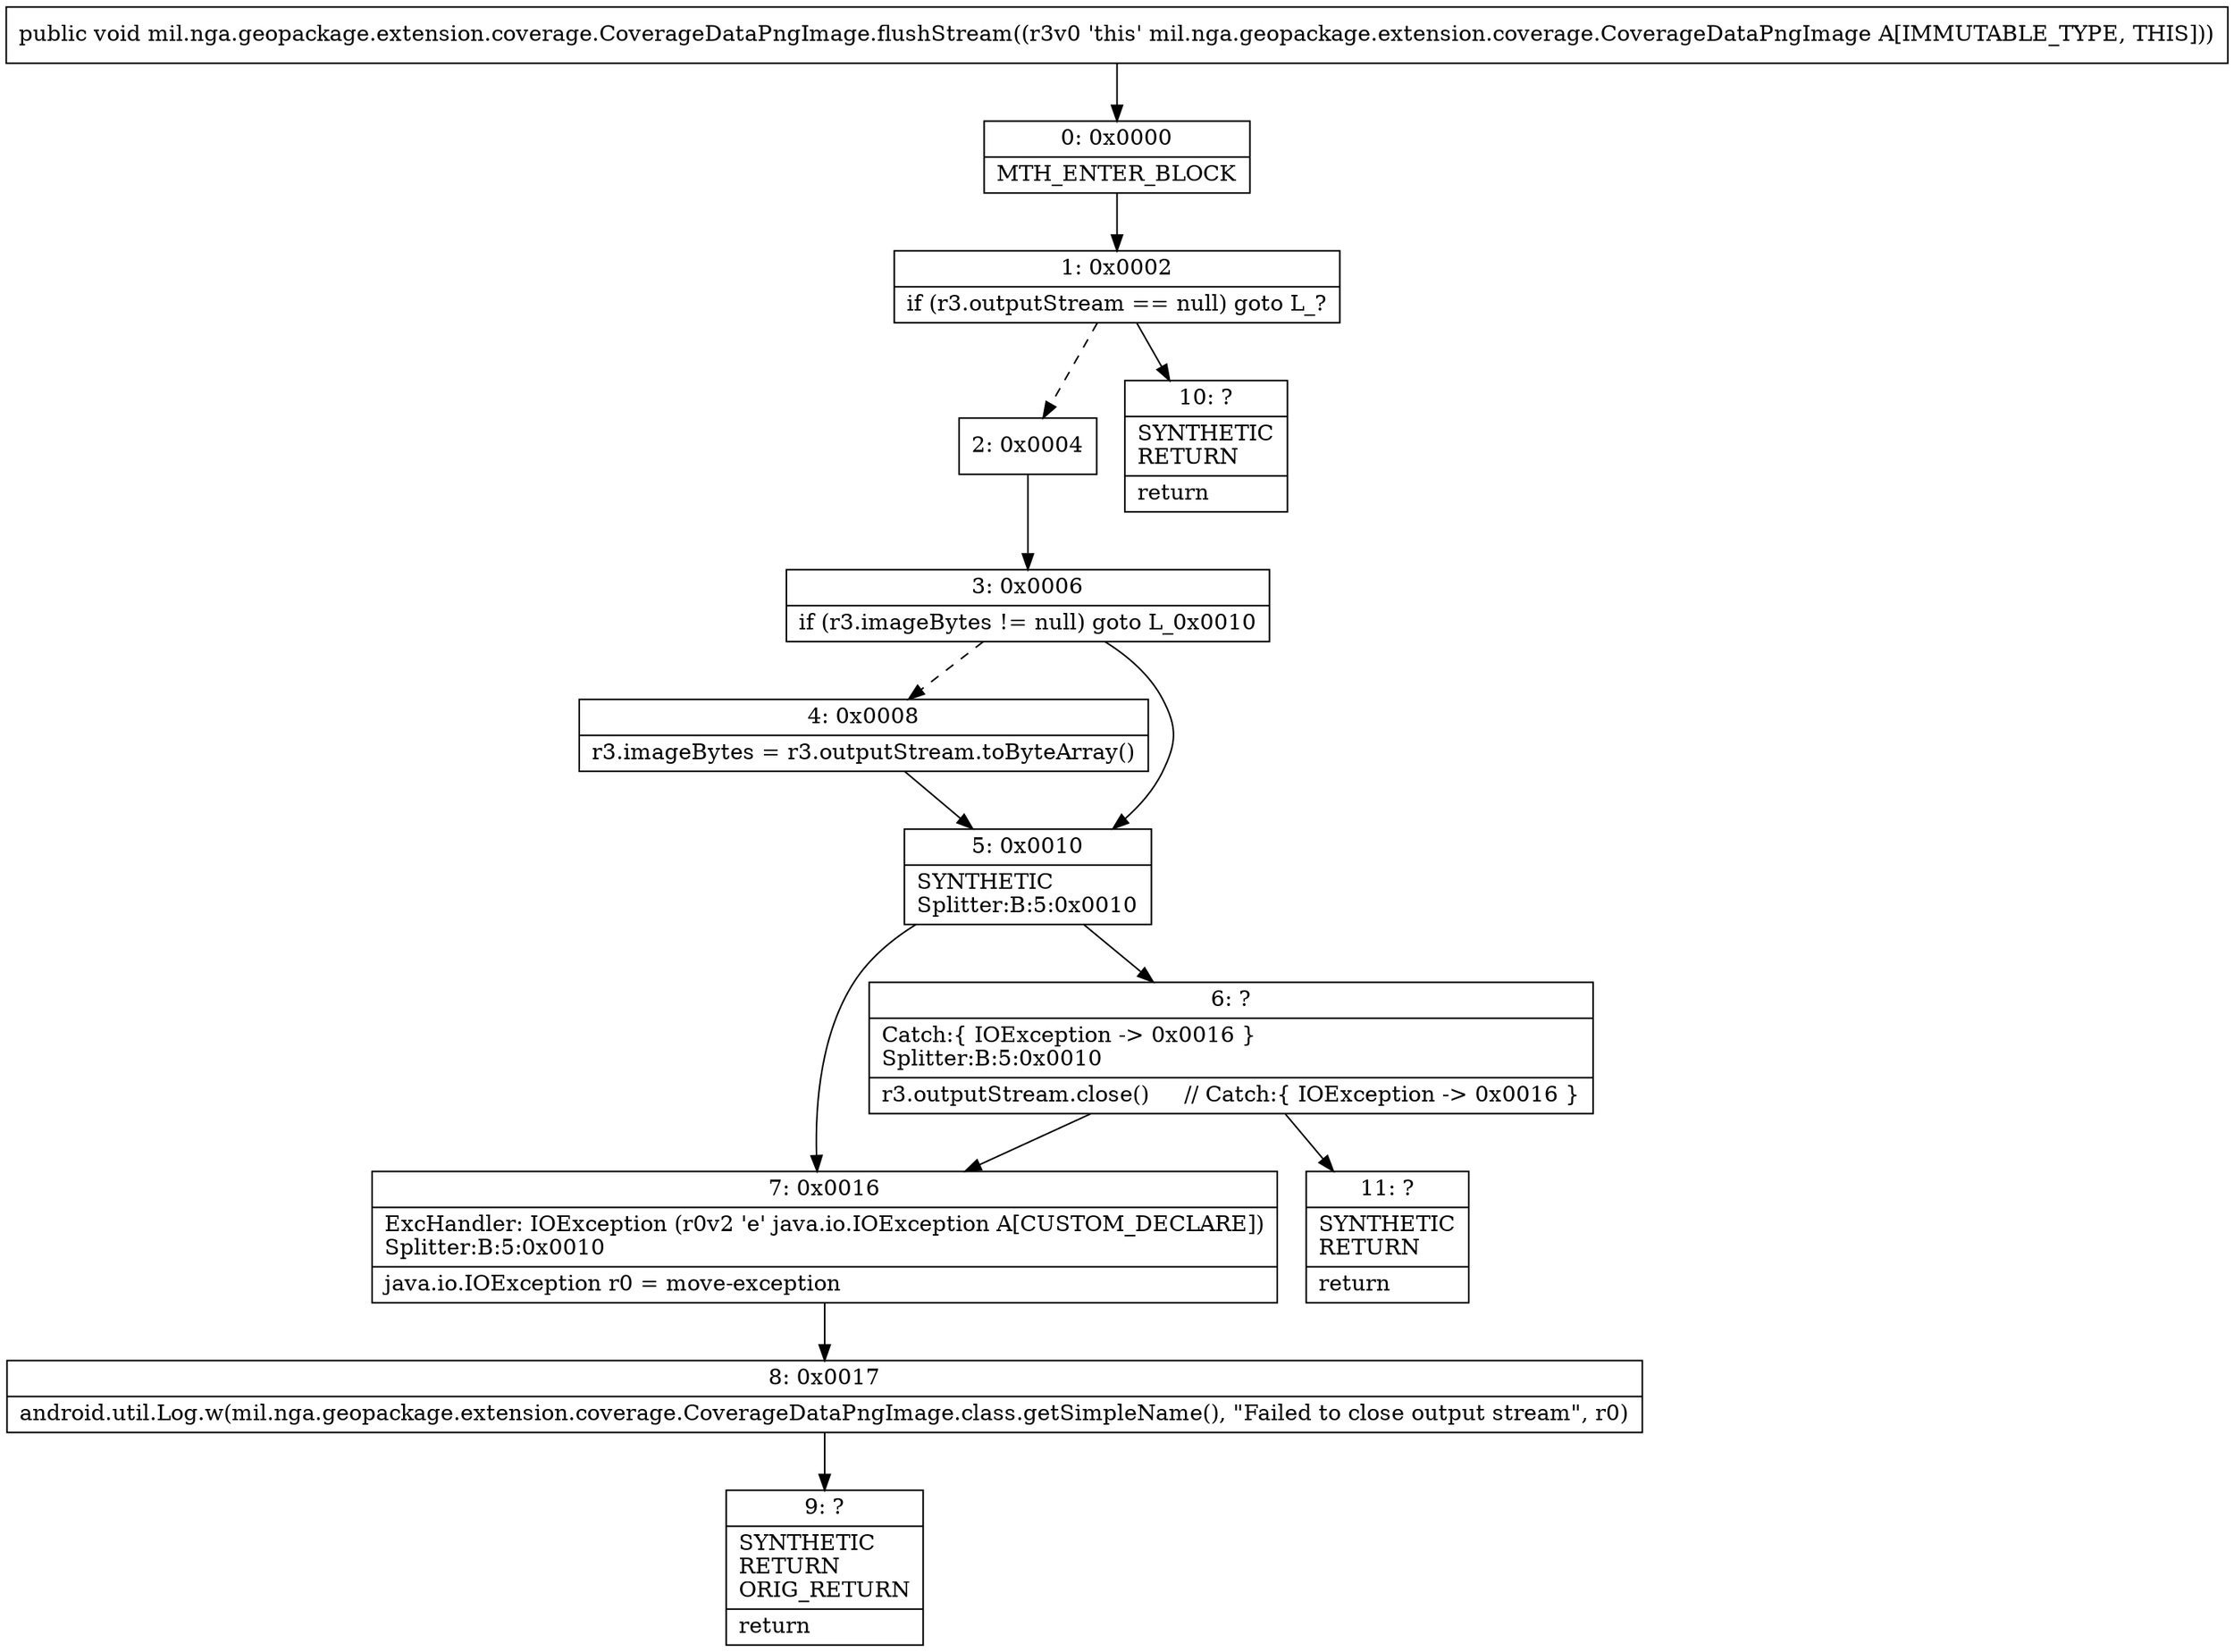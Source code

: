 digraph "CFG formil.nga.geopackage.extension.coverage.CoverageDataPngImage.flushStream()V" {
Node_0 [shape=record,label="{0\:\ 0x0000|MTH_ENTER_BLOCK\l}"];
Node_1 [shape=record,label="{1\:\ 0x0002|if (r3.outputStream == null) goto L_?\l}"];
Node_2 [shape=record,label="{2\:\ 0x0004}"];
Node_3 [shape=record,label="{3\:\ 0x0006|if (r3.imageBytes != null) goto L_0x0010\l}"];
Node_4 [shape=record,label="{4\:\ 0x0008|r3.imageBytes = r3.outputStream.toByteArray()\l}"];
Node_5 [shape=record,label="{5\:\ 0x0010|SYNTHETIC\lSplitter:B:5:0x0010\l}"];
Node_6 [shape=record,label="{6\:\ ?|Catch:\{ IOException \-\> 0x0016 \}\lSplitter:B:5:0x0010\l|r3.outputStream.close()     \/\/ Catch:\{ IOException \-\> 0x0016 \}\l}"];
Node_7 [shape=record,label="{7\:\ 0x0016|ExcHandler: IOException (r0v2 'e' java.io.IOException A[CUSTOM_DECLARE])\lSplitter:B:5:0x0010\l|java.io.IOException r0 = move\-exception\l}"];
Node_8 [shape=record,label="{8\:\ 0x0017|android.util.Log.w(mil.nga.geopackage.extension.coverage.CoverageDataPngImage.class.getSimpleName(), \"Failed to close output stream\", r0)\l}"];
Node_9 [shape=record,label="{9\:\ ?|SYNTHETIC\lRETURN\lORIG_RETURN\l|return\l}"];
Node_10 [shape=record,label="{10\:\ ?|SYNTHETIC\lRETURN\l|return\l}"];
Node_11 [shape=record,label="{11\:\ ?|SYNTHETIC\lRETURN\l|return\l}"];
MethodNode[shape=record,label="{public void mil.nga.geopackage.extension.coverage.CoverageDataPngImage.flushStream((r3v0 'this' mil.nga.geopackage.extension.coverage.CoverageDataPngImage A[IMMUTABLE_TYPE, THIS])) }"];
MethodNode -> Node_0;
Node_0 -> Node_1;
Node_1 -> Node_2[style=dashed];
Node_1 -> Node_10;
Node_2 -> Node_3;
Node_3 -> Node_4[style=dashed];
Node_3 -> Node_5;
Node_4 -> Node_5;
Node_5 -> Node_6;
Node_5 -> Node_7;
Node_6 -> Node_7;
Node_6 -> Node_11;
Node_7 -> Node_8;
Node_8 -> Node_9;
}

